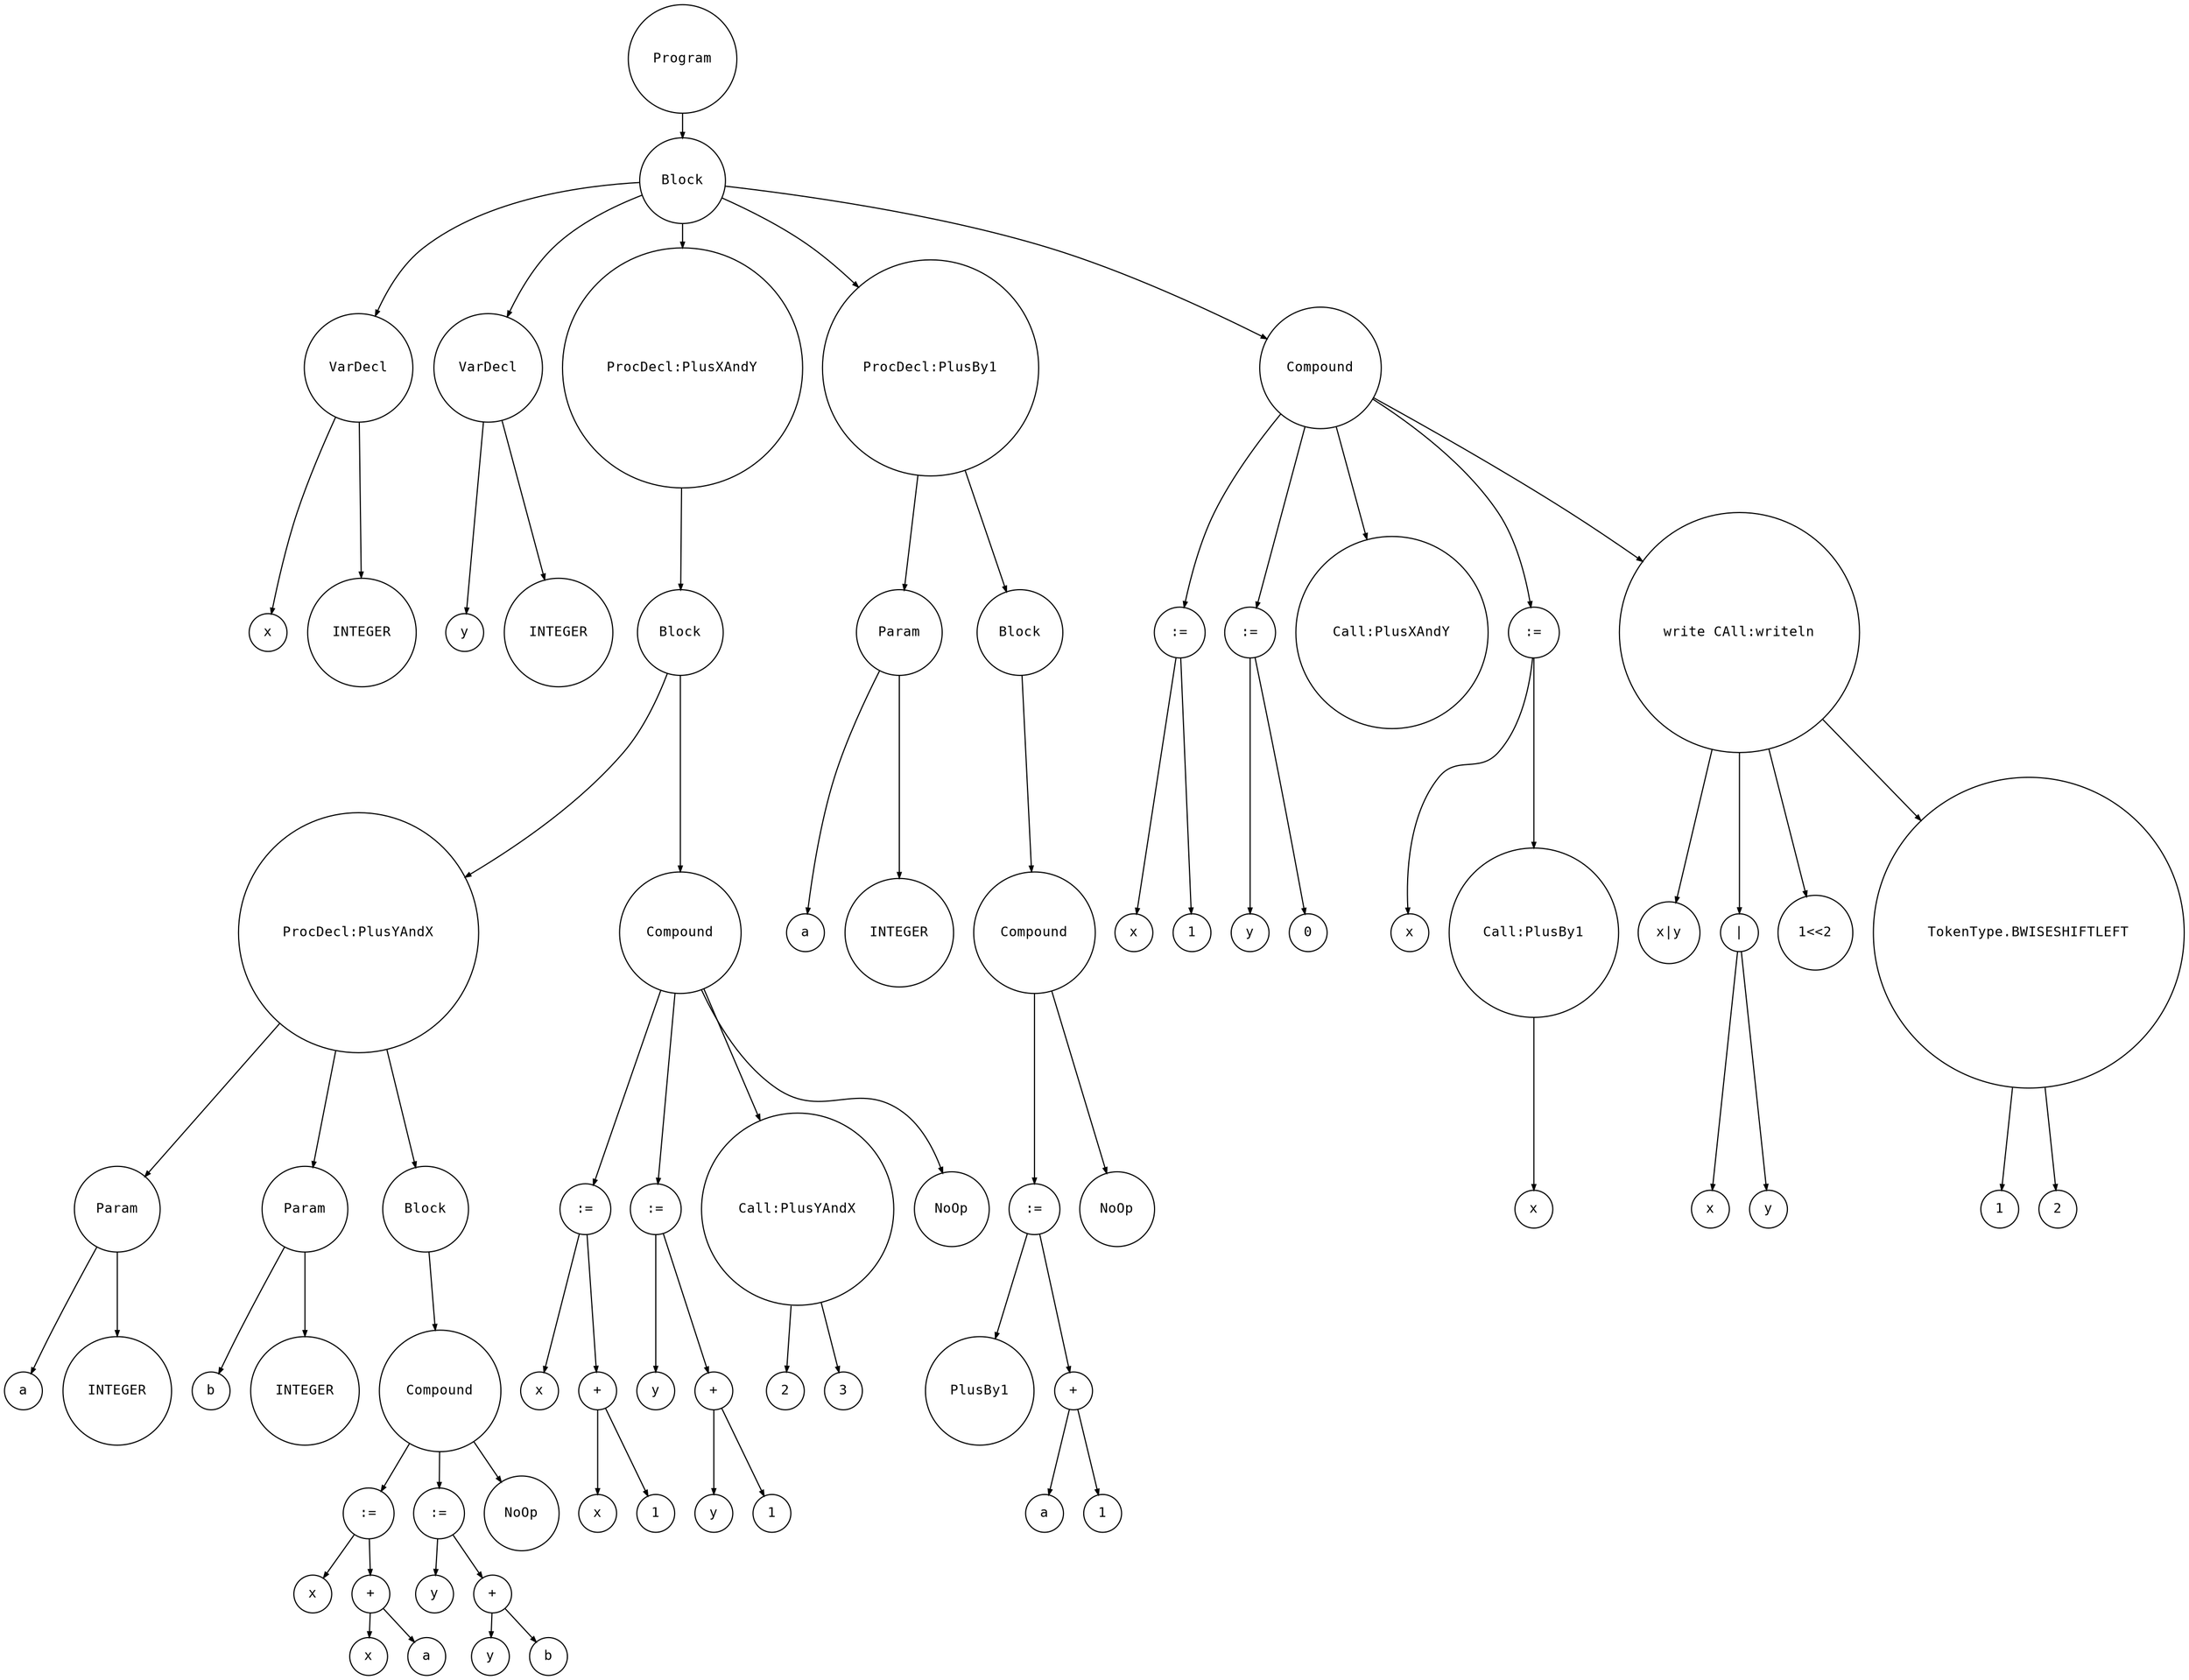 digraph astgraph {
  node [shape=circle, fontsize=12, fontname="Courier", height=.1];
  ranksep=.3;
  edge [arrowsize=.5]

  node1 [label="Program"]
  node2 [label="Block"]
  node3 [label="VarDecl"]
  node4 [label="x"]
  node3 -> node4
  node5 [label="INTEGER"]
  node3 -> node5
  node6 [label="VarDecl"]
  node7 [label="y"]
  node6 -> node7
  node8 [label="INTEGER"]
  node6 -> node8
  node9 [label="ProcDecl:PlusXAndY"]
  node10 [label="Block"]
  node11 [label="ProcDecl:PlusYAndX"]
  node12 [label="Param"]
  node13 [label="a"]
  node12 -> node13
  node14 [label="INTEGER"]
  node12 -> node14
  node11 -> node12
  node15 [label="Param"]
  node16 [label="b"]
  node15 -> node16
  node17 [label="INTEGER"]
  node15 -> node17
  node11 -> node15
  node18 [label="Block"]
  node19 [label="Compound"]
  node20 [label=":="]
  node21 [label="x"]
  node22 [label="+"]
  node23 [label="x"]
  node24 [label="a"]
  node22 -> node23
  node22 -> node24
  node20 -> node21
  node20 -> node22
  node19 -> node20
  node25 [label=":="]
  node26 [label="y"]
  node27 [label="+"]
  node28 [label="y"]
  node29 [label="b"]
  node27 -> node28
  node27 -> node29
  node25 -> node26
  node25 -> node27
  node19 -> node25
  node30 [label="NoOp"]
  node19 -> node30
  node18 -> node19
  node11 -> node18
  node31 [label="Compound"]
  node32 [label=":="]
  node33 [label="x"]
  node34 [label="+"]
  node35 [label="x"]
  node36 [label="1"]
  node34 -> node35
  node34 -> node36
  node32 -> node33
  node32 -> node34
  node31 -> node32
  node37 [label=":="]
  node38 [label="y"]
  node39 [label="+"]
  node40 [label="y"]
  node41 [label="1"]
  node39 -> node40
  node39 -> node41
  node37 -> node38
  node37 -> node39
  node31 -> node37
  node42 [label="Call:PlusYAndX"]
  node43 [label="2"]
  node42 -> node43
  node44 [label="3"]
  node42 -> node44
  node31 -> node42
  node45 [label="NoOp"]
  node31 -> node45
  node10 -> node11
  node10 -> node31
  node9 -> node10
  node46 [label="ProcDecl:PlusBy1"]
  node47 [label="Param"]
  node48 [label="a"]
  node47 -> node48
  node49 [label="INTEGER"]
  node47 -> node49
  node46 -> node47
  node50 [label="Block"]
  node51 [label="Compound"]
  node52 [label=":="]
  node53 [label="PlusBy1"]
  node54 [label="+"]
  node55 [label="a"]
  node56 [label="1"]
  node54 -> node55
  node54 -> node56
  node52 -> node53
  node52 -> node54
  node51 -> node52
  node57 [label="NoOp"]
  node51 -> node57
  node50 -> node51
  node46 -> node50
  node58 [label="Compound"]
  node59 [label=":="]
  node60 [label="x"]
  node61 [label="1"]
  node59 -> node60
  node59 -> node61
  node58 -> node59
  node62 [label=":="]
  node63 [label="y"]
  node64 [label="0"]
  node62 -> node63
  node62 -> node64
  node58 -> node62
  node65 [label="Call:PlusXAndY"]
  node58 -> node65
  node66 [label=":="]
  node67 [label="x"]
  node68 [label="Call:PlusBy1"]
  node69 [label="x"]
  node68 -> node69
  node66 -> node67
  node66 -> node68
  node58 -> node66
  node70 [label="write CAll:writeln"]
  node71 [label="x|y"]
  node70 -> node71
  node72 [label="|"]
  node73 [label="x"]
  node74 [label="y"]
  node72 -> node73
  node72 -> node74
  node70 -> node72
  node75 [label="1<<2"]
  node70 -> node75
  node76 [label="TokenType.BWISESHIFTLEFT"]
  node77 [label="1"]
  node78 [label="2"]
  node76 -> node77
  node76 -> node78
  node70 -> node76
  node58 -> node70
  node2 -> node3
  node2 -> node6
  node2 -> node9
  node2 -> node46
  node2 -> node58
  node1 -> node2
}
